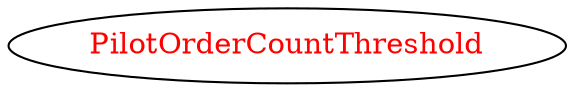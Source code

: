 digraph dependencyGraph {
 concentrate=true;
 ranksep="2.0";
 rankdir="LR"; 
 splines="ortho";
"PilotOrderCountThreshold" [fontcolor="red"];
}